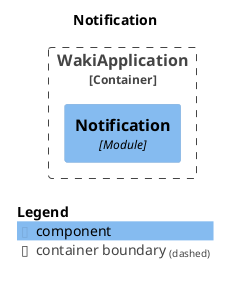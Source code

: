 @startuml
set separator none
title Notification

top to bottom direction

!include <C4/C4>
!include <C4/C4_Context>
!include <C4/C4_Component>

Container_Boundary("WakiApplication.WakiApplication_boundary", "WakiApplication", $tags="") {
  Component(WakiApplication.WakiApplication.Notification, "Notification", $techn="Module", $descr="", $tags="", $link="")
}


SHOW_LEGEND(true)
@enduml